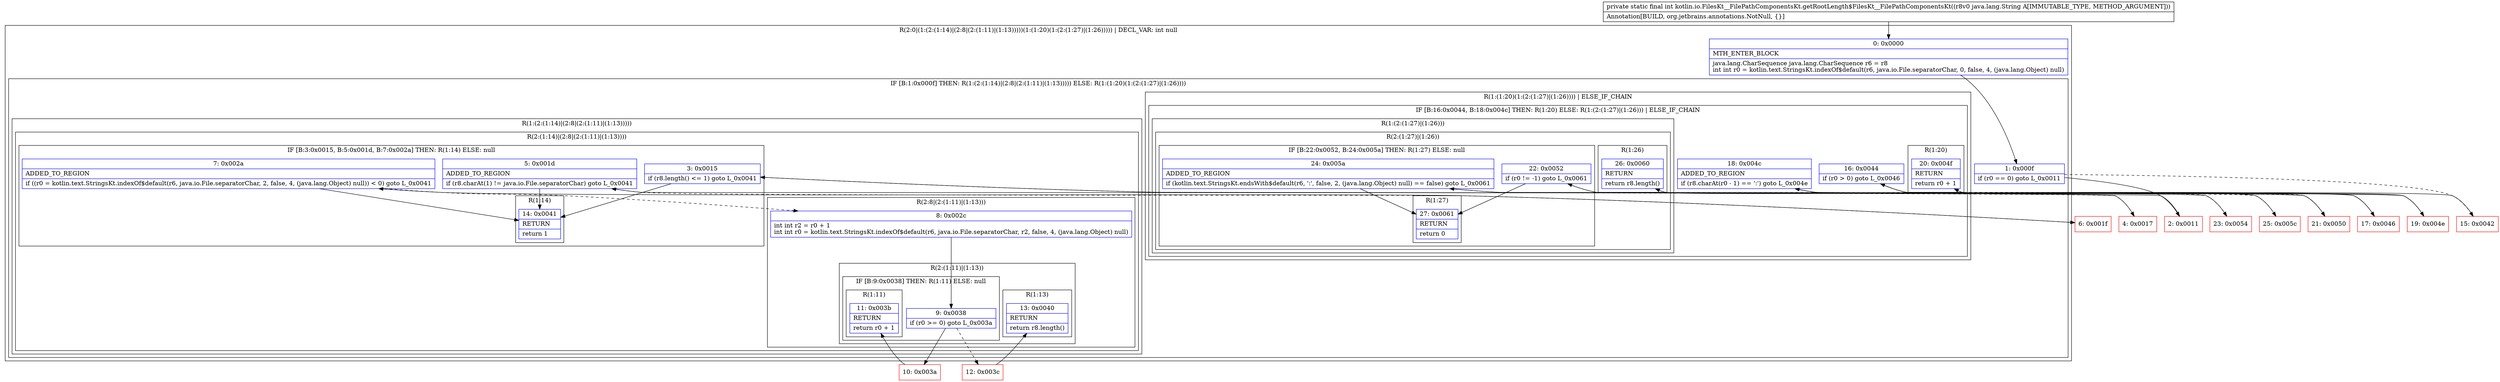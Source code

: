 digraph "CFG forkotlin.io.FilesKt__FilePathComponentsKt.getRootLength$FilesKt__FilePathComponentsKt(Ljava\/lang\/String;)I" {
subgraph cluster_Region_345360706 {
label = "R(2:0|(1:(2:(1:14)|(2:8|(2:(1:11)|(1:13)))))(1:(1:20)(1:(2:(1:27)|(1:26))))) | DECL_VAR: int null\l";
node [shape=record,color=blue];
Node_0 [shape=record,label="{0\:\ 0x0000|MTH_ENTER_BLOCK\l|java.lang.CharSequence java.lang.CharSequence r6 = r8\lint int r0 = kotlin.text.StringsKt.indexOf$default(r6, java.io.File.separatorChar, 0, false, 4, (java.lang.Object) null)\l}"];
subgraph cluster_IfRegion_1519134254 {
label = "IF [B:1:0x000f] THEN: R(1:(2:(1:14)|(2:8|(2:(1:11)|(1:13))))) ELSE: R(1:(1:20)(1:(2:(1:27)|(1:26))))";
node [shape=record,color=blue];
Node_1 [shape=record,label="{1\:\ 0x000f|if (r0 == 0) goto L_0x0011\l}"];
subgraph cluster_Region_1069588720 {
label = "R(1:(2:(1:14)|(2:8|(2:(1:11)|(1:13)))))";
node [shape=record,color=blue];
subgraph cluster_Region_2008997722 {
label = "R(2:(1:14)|(2:8|(2:(1:11)|(1:13))))";
node [shape=record,color=blue];
subgraph cluster_IfRegion_1995321034 {
label = "IF [B:3:0x0015, B:5:0x001d, B:7:0x002a] THEN: R(1:14) ELSE: null";
node [shape=record,color=blue];
Node_3 [shape=record,label="{3\:\ 0x0015|if (r8.length() \<= 1) goto L_0x0041\l}"];
Node_5 [shape=record,label="{5\:\ 0x001d|ADDED_TO_REGION\l|if (r8.charAt(1) != java.io.File.separatorChar) goto L_0x0041\l}"];
Node_7 [shape=record,label="{7\:\ 0x002a|ADDED_TO_REGION\l|if ((r0 = kotlin.text.StringsKt.indexOf$default(r6, java.io.File.separatorChar, 2, false, 4, (java.lang.Object) null)) \< 0) goto L_0x0041\l}"];
subgraph cluster_Region_559121036 {
label = "R(1:14)";
node [shape=record,color=blue];
Node_14 [shape=record,label="{14\:\ 0x0041|RETURN\l|return 1\l}"];
}
}
subgraph cluster_Region_2085949752 {
label = "R(2:8|(2:(1:11)|(1:13)))";
node [shape=record,color=blue];
Node_8 [shape=record,label="{8\:\ 0x002c|int int r2 = r0 + 1\lint int r0 = kotlin.text.StringsKt.indexOf$default(r6, java.io.File.separatorChar, r2, false, 4, (java.lang.Object) null)\l}"];
subgraph cluster_Region_1263302484 {
label = "R(2:(1:11)|(1:13))";
node [shape=record,color=blue];
subgraph cluster_IfRegion_549366903 {
label = "IF [B:9:0x0038] THEN: R(1:11) ELSE: null";
node [shape=record,color=blue];
Node_9 [shape=record,label="{9\:\ 0x0038|if (r0 \>= 0) goto L_0x003a\l}"];
subgraph cluster_Region_456672024 {
label = "R(1:11)";
node [shape=record,color=blue];
Node_11 [shape=record,label="{11\:\ 0x003b|RETURN\l|return r0 + 1\l}"];
}
}
subgraph cluster_Region_1907464685 {
label = "R(1:13)";
node [shape=record,color=blue];
Node_13 [shape=record,label="{13\:\ 0x0040|RETURN\l|return r8.length()\l}"];
}
}
}
}
}
subgraph cluster_Region_1895095438 {
label = "R(1:(1:20)(1:(2:(1:27)|(1:26)))) | ELSE_IF_CHAIN\l";
node [shape=record,color=blue];
subgraph cluster_IfRegion_1561578443 {
label = "IF [B:16:0x0044, B:18:0x004c] THEN: R(1:20) ELSE: R(1:(2:(1:27)|(1:26))) | ELSE_IF_CHAIN\l";
node [shape=record,color=blue];
Node_16 [shape=record,label="{16\:\ 0x0044|if (r0 \> 0) goto L_0x0046\l}"];
Node_18 [shape=record,label="{18\:\ 0x004c|ADDED_TO_REGION\l|if (r8.charAt(r0 \- 1) == ':') goto L_0x004e\l}"];
subgraph cluster_Region_152817024 {
label = "R(1:20)";
node [shape=record,color=blue];
Node_20 [shape=record,label="{20\:\ 0x004f|RETURN\l|return r0 + 1\l}"];
}
subgraph cluster_Region_1301182462 {
label = "R(1:(2:(1:27)|(1:26)))";
node [shape=record,color=blue];
subgraph cluster_Region_1699766220 {
label = "R(2:(1:27)|(1:26))";
node [shape=record,color=blue];
subgraph cluster_IfRegion_1625898152 {
label = "IF [B:22:0x0052, B:24:0x005a] THEN: R(1:27) ELSE: null";
node [shape=record,color=blue];
Node_22 [shape=record,label="{22\:\ 0x0052|if (r0 != \-1) goto L_0x0061\l}"];
Node_24 [shape=record,label="{24\:\ 0x005a|ADDED_TO_REGION\l|if (kotlin.text.StringsKt.endsWith$default(r6, ':', false, 2, (java.lang.Object) null) == false) goto L_0x0061\l}"];
subgraph cluster_Region_416537722 {
label = "R(1:27)";
node [shape=record,color=blue];
Node_27 [shape=record,label="{27\:\ 0x0061|RETURN\l|return 0\l}"];
}
}
subgraph cluster_Region_1310028610 {
label = "R(1:26)";
node [shape=record,color=blue];
Node_26 [shape=record,label="{26\:\ 0x0060|RETURN\l|return r8.length()\l}"];
}
}
}
}
}
}
}
Node_2 [shape=record,color=red,label="{2\:\ 0x0011}"];
Node_4 [shape=record,color=red,label="{4\:\ 0x0017}"];
Node_6 [shape=record,color=red,label="{6\:\ 0x001f}"];
Node_10 [shape=record,color=red,label="{10\:\ 0x003a}"];
Node_12 [shape=record,color=red,label="{12\:\ 0x003c}"];
Node_15 [shape=record,color=red,label="{15\:\ 0x0042}"];
Node_17 [shape=record,color=red,label="{17\:\ 0x0046}"];
Node_19 [shape=record,color=red,label="{19\:\ 0x004e}"];
Node_21 [shape=record,color=red,label="{21\:\ 0x0050}"];
Node_23 [shape=record,color=red,label="{23\:\ 0x0054}"];
Node_25 [shape=record,color=red,label="{25\:\ 0x005c}"];
MethodNode[shape=record,label="{private static final int kotlin.io.FilesKt__FilePathComponentsKt.getRootLength$FilesKt__FilePathComponentsKt((r8v0 java.lang.String A[IMMUTABLE_TYPE, METHOD_ARGUMENT]))  | Annotation[BUILD, org.jetbrains.annotations.NotNull, \{\}]\l}"];
MethodNode -> Node_0;
Node_0 -> Node_1;
Node_1 -> Node_2;
Node_1 -> Node_15[style=dashed];
Node_3 -> Node_4[style=dashed];
Node_3 -> Node_14;
Node_5 -> Node_6[style=dashed];
Node_5 -> Node_14;
Node_7 -> Node_8[style=dashed];
Node_7 -> Node_14;
Node_8 -> Node_9;
Node_9 -> Node_10;
Node_9 -> Node_12[style=dashed];
Node_16 -> Node_17;
Node_16 -> Node_21[style=dashed];
Node_18 -> Node_19;
Node_18 -> Node_21[style=dashed];
Node_22 -> Node_23[style=dashed];
Node_22 -> Node_27;
Node_24 -> Node_25[style=dashed];
Node_24 -> Node_27;
Node_2 -> Node_3;
Node_4 -> Node_5;
Node_6 -> Node_7;
Node_10 -> Node_11;
Node_12 -> Node_13;
Node_15 -> Node_16;
Node_17 -> Node_18;
Node_19 -> Node_20;
Node_21 -> Node_22;
Node_23 -> Node_24;
Node_25 -> Node_26;
}

